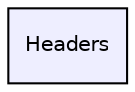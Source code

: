 digraph "C:/Users/Gustavo/git/AEDA-Boleias-Inteligentes/Headers" {
  compound=true
  node [ fontsize="10", fontname="Helvetica"];
  edge [ labelfontsize="10", labelfontname="Helvetica"];
  dir_692516b589a32b3bfce781ca9f6d1534 [shape=box, label="Headers", style="filled", fillcolor="#eeeeff", pencolor="black", URL="dir_692516b589a32b3bfce781ca9f6d1534.html"];
}
